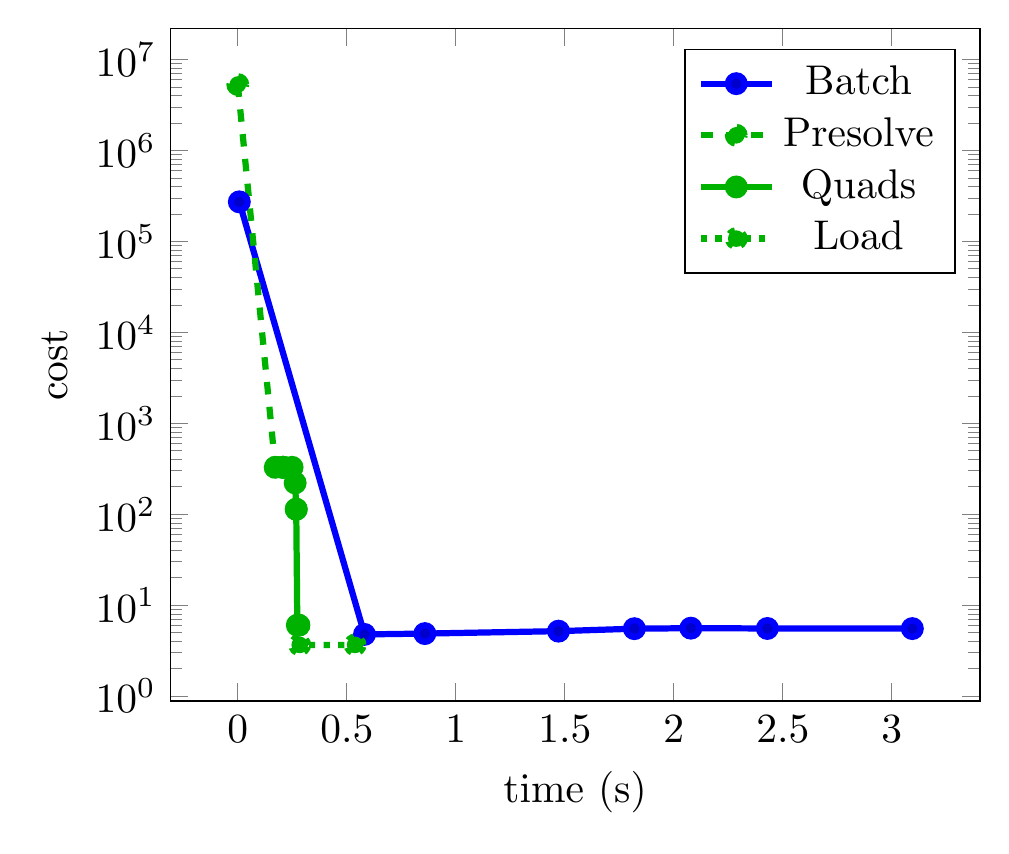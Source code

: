 \begin{tikzpicture}[,
scale=1.5]
\begin{axis}[legend pos = {north east}, ylabel = {cost}, ymode = {log}, xlabel = {time (s)}, hide axis = {false}, grid=none]\addplot+ [line width=1.5]coordinates {
(0.007, 273132.99)
(0.581, 4.762)
(0.858, 4.864)
(1.471, 5.172)
(1.819, 5.506)
(2.078, 5.576)
(2.429, 5.538)
(3.094, 5.518)
};
\addlegendentry{Batch}
\addplot+ [color=green!70!black, line width=1.5, dashed, mark=*, mark options={green!70!black}]coordinates {
(0.0, 5.334e6)
(0.172, 328.316)
};
\addlegendentry{Presolve}
\addplot+ [color=green!70!black, line width=1.5, solid, mark=*, mark options={green!70!black}]coordinates {
(0.172, 328.316)
(0.207, 328.316)
(0.207, 328.316)
(0.207, 328.316)
(0.249, 328.316)
(0.263, 220.888)
(0.268, 113.39)
(0.268, 113.401)
(0.273, 6.015)
(0.278, 6.018)
(0.28, 6.019)
};
\addlegendentry{Quads}
\addplot+ [color=green!70!black, line width=1.5, dotted, mark=*, mark options={green!70!black}]coordinates {
(0.28, 6.019)
(0.284, 3.649)
(0.538, 3.649)
};
\addlegendentry{Load}
\end{axis}

\end{tikzpicture}
